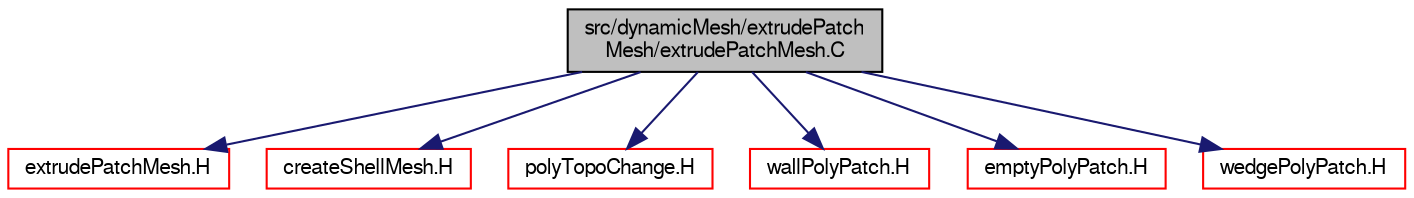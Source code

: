 digraph "src/dynamicMesh/extrudePatchMesh/extrudePatchMesh.C"
{
  bgcolor="transparent";
  edge [fontname="FreeSans",fontsize="10",labelfontname="FreeSans",labelfontsize="10"];
  node [fontname="FreeSans",fontsize="10",shape=record];
  Node0 [label="src/dynamicMesh/extrudePatch\lMesh/extrudePatchMesh.C",height=0.2,width=0.4,color="black", fillcolor="grey75", style="filled", fontcolor="black"];
  Node0 -> Node1 [color="midnightblue",fontsize="10",style="solid",fontname="FreeSans"];
  Node1 [label="extrudePatchMesh.H",height=0.2,width=0.4,color="red",URL="$a00404.html"];
  Node0 -> Node291 [color="midnightblue",fontsize="10",style="solid",fontname="FreeSans"];
  Node291 [label="createShellMesh.H",height=0.2,width=0.4,color="red",URL="$a00398.html"];
  Node0 -> Node292 [color="midnightblue",fontsize="10",style="solid",fontname="FreeSans"];
  Node292 [label="polyTopoChange.H",height=0.2,width=0.4,color="red",URL="$a00755.html"];
  Node0 -> Node297 [color="midnightblue",fontsize="10",style="solid",fontname="FreeSans"];
  Node297 [label="wallPolyPatch.H",height=0.2,width=0.4,color="red",URL="$a11747.html"];
  Node0 -> Node298 [color="midnightblue",fontsize="10",style="solid",fontname="FreeSans"];
  Node298 [label="emptyPolyPatch.H",height=0.2,width=0.4,color="red",URL="$a11699.html"];
  Node0 -> Node299 [color="midnightblue",fontsize="10",style="solid",fontname="FreeSans"];
  Node299 [label="wedgePolyPatch.H",height=0.2,width=0.4,color="red",URL="$a11741.html"];
}
